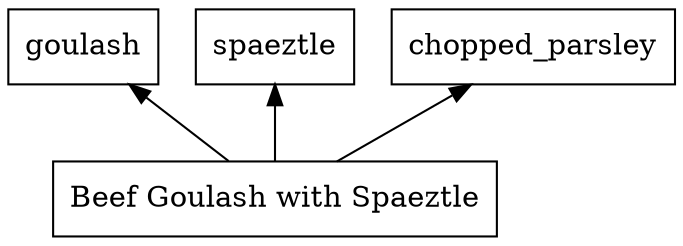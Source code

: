 digraph recipe {
  rankdir=BT;
  node [shape=record];
  goulash_with_spaeztle [label="Beef Goulash with Spaeztle"];
  goulash_with_spaeztle -> goulash;
  goulash_with_spaeztle -> spaeztle;
  goulash_with_spaeztle -> chopped_parsley;
}
